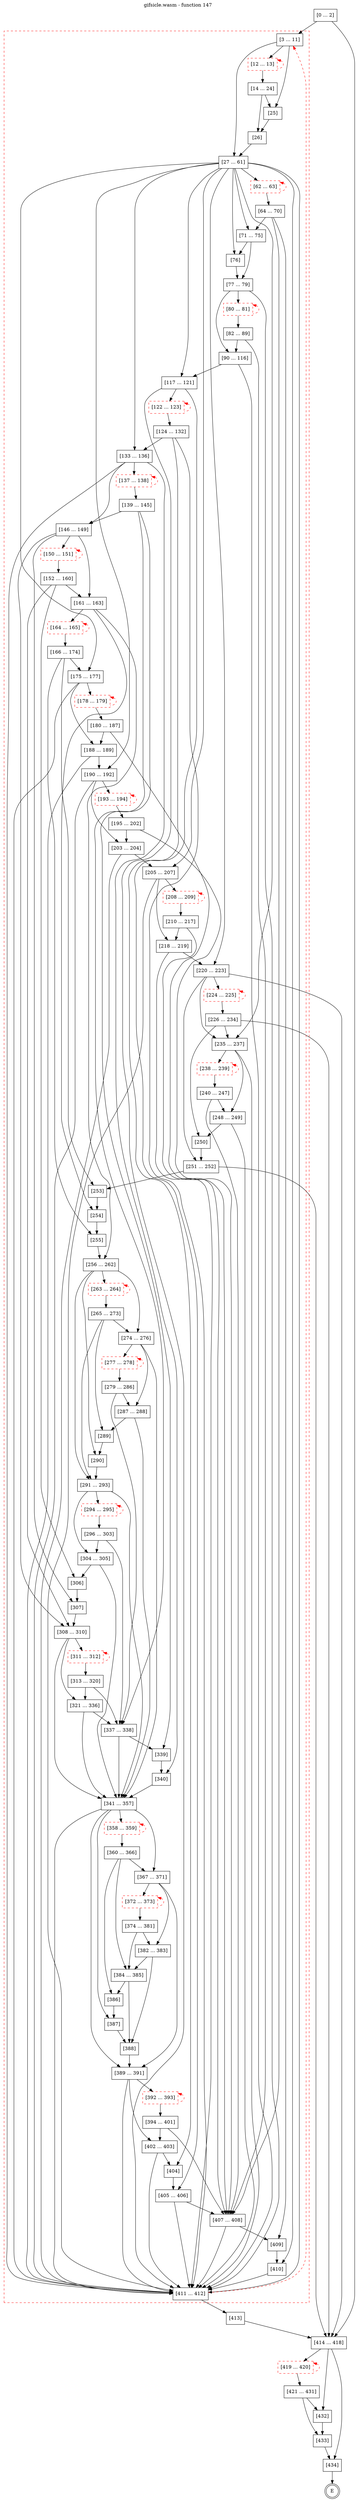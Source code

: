 digraph finite_state_machine {
    label = "gifsicle.wasm - function 147"
    labelloc =  t
    labelfontsize = 16
    labelfontcolor = black
    labelfontname = "Helvetica"
    node [shape = doublecircle]; E ;
    node [shape = box];
    node [shape=box, color=black, style=solid] 0[label="[0 ... 2]"]
    subgraph cluster_3{
    label = "";
    style = dashed color = red;
    node [shape=box, color=black, style=solid] 3[label="[3 ... 11]"]
    node [shape=box, color=red, style=dashed] 12[label="[12 ... 13]"]
    node [shape=box, color=black, style=solid] 14[label="[14 ... 24]"]
    node [shape=box, color=black, style=solid] 25[label="[25]"]
    node [shape=box, color=black, style=solid] 26[label="[26]"]
    node [shape=box, color=black, style=solid] 27[label="[27 ... 61]"]
    node [shape=box, color=red, style=dashed] 62[label="[62 ... 63]"]
    node [shape=box, color=black, style=solid] 64[label="[64 ... 70]"]
    node [shape=box, color=black, style=solid] 71[label="[71 ... 75]"]
    node [shape=box, color=black, style=solid] 76[label="[76]"]
    node [shape=box, color=black, style=solid] 77[label="[77 ... 79]"]
    node [shape=box, color=red, style=dashed] 80[label="[80 ... 81]"]
    node [shape=box, color=black, style=solid] 82[label="[82 ... 89]"]
    node [shape=box, color=black, style=solid] 90[label="[90 ... 116]"]
    node [shape=box, color=black, style=solid] 117[label="[117 ... 121]"]
    node [shape=box, color=red, style=dashed] 122[label="[122 ... 123]"]
    node [shape=box, color=black, style=solid] 124[label="[124 ... 132]"]
    node [shape=box, color=black, style=solid] 133[label="[133 ... 136]"]
    node [shape=box, color=red, style=dashed] 137[label="[137 ... 138]"]
    node [shape=box, color=black, style=solid] 139[label="[139 ... 145]"]
    node [shape=box, color=black, style=solid] 146[label="[146 ... 149]"]
    node [shape=box, color=red, style=dashed] 150[label="[150 ... 151]"]
    node [shape=box, color=black, style=solid] 152[label="[152 ... 160]"]
    node [shape=box, color=black, style=solid] 161[label="[161 ... 163]"]
    node [shape=box, color=red, style=dashed] 164[label="[164 ... 165]"]
    node [shape=box, color=black, style=solid] 166[label="[166 ... 174]"]
    node [shape=box, color=black, style=solid] 175[label="[175 ... 177]"]
    node [shape=box, color=red, style=dashed] 178[label="[178 ... 179]"]
    node [shape=box, color=black, style=solid] 180[label="[180 ... 187]"]
    node [shape=box, color=black, style=solid] 188[label="[188 ... 189]"]
    node [shape=box, color=black, style=solid] 190[label="[190 ... 192]"]
    node [shape=box, color=red, style=dashed] 193[label="[193 ... 194]"]
    node [shape=box, color=black, style=solid] 195[label="[195 ... 202]"]
    node [shape=box, color=black, style=solid] 203[label="[203 ... 204]"]
    node [shape=box, color=black, style=solid] 205[label="[205 ... 207]"]
    node [shape=box, color=red, style=dashed] 208[label="[208 ... 209]"]
    node [shape=box, color=black, style=solid] 210[label="[210 ... 217]"]
    node [shape=box, color=black, style=solid] 218[label="[218 ... 219]"]
    node [shape=box, color=black, style=solid] 220[label="[220 ... 223]"]
    node [shape=box, color=red, style=dashed] 224[label="[224 ... 225]"]
    node [shape=box, color=black, style=solid] 226[label="[226 ... 234]"]
    node [shape=box, color=black, style=solid] 235[label="[235 ... 237]"]
    node [shape=box, color=red, style=dashed] 238[label="[238 ... 239]"]
    node [shape=box, color=black, style=solid] 240[label="[240 ... 247]"]
    node [shape=box, color=black, style=solid] 248[label="[248 ... 249]"]
    node [shape=box, color=black, style=solid] 250[label="[250]"]
    node [shape=box, color=black, style=solid] 251[label="[251 ... 252]"]
    node [shape=box, color=black, style=solid] 253[label="[253]"]
    node [shape=box, color=black, style=solid] 254[label="[254]"]
    node [shape=box, color=black, style=solid] 255[label="[255]"]
    node [shape=box, color=black, style=solid] 256[label="[256 ... 262]"]
    node [shape=box, color=red, style=dashed] 263[label="[263 ... 264]"]
    node [shape=box, color=black, style=solid] 265[label="[265 ... 273]"]
    node [shape=box, color=black, style=solid] 274[label="[274 ... 276]"]
    node [shape=box, color=red, style=dashed] 277[label="[277 ... 278]"]
    node [shape=box, color=black, style=solid] 279[label="[279 ... 286]"]
    node [shape=box, color=black, style=solid] 287[label="[287 ... 288]"]
    node [shape=box, color=black, style=solid] 289[label="[289]"]
    node [shape=box, color=black, style=solid] 290[label="[290]"]
    node [shape=box, color=black, style=solid] 291[label="[291 ... 293]"]
    node [shape=box, color=red, style=dashed] 294[label="[294 ... 295]"]
    node [shape=box, color=black, style=solid] 296[label="[296 ... 303]"]
    node [shape=box, color=black, style=solid] 304[label="[304 ... 305]"]
    node [shape=box, color=black, style=solid] 306[label="[306]"]
    node [shape=box, color=black, style=solid] 307[label="[307]"]
    node [shape=box, color=black, style=solid] 308[label="[308 ... 310]"]
    node [shape=box, color=red, style=dashed] 311[label="[311 ... 312]"]
    node [shape=box, color=black, style=solid] 313[label="[313 ... 320]"]
    node [shape=box, color=black, style=solid] 321[label="[321 ... 336]"]
    node [shape=box, color=black, style=solid] 337[label="[337 ... 338]"]
    node [shape=box, color=black, style=solid] 339[label="[339]"]
    node [shape=box, color=black, style=solid] 340[label="[340]"]
    node [shape=box, color=black, style=solid] 341[label="[341 ... 357]"]
    node [shape=box, color=red, style=dashed] 358[label="[358 ... 359]"]
    node [shape=box, color=black, style=solid] 360[label="[360 ... 366]"]
    node [shape=box, color=black, style=solid] 367[label="[367 ... 371]"]
    node [shape=box, color=red, style=dashed] 372[label="[372 ... 373]"]
    node [shape=box, color=black, style=solid] 374[label="[374 ... 381]"]
    node [shape=box, color=black, style=solid] 382[label="[382 ... 383]"]
    node [shape=box, color=black, style=solid] 384[label="[384 ... 385]"]
    node [shape=box, color=black, style=solid] 386[label="[386]"]
    node [shape=box, color=black, style=solid] 387[label="[387]"]
    node [shape=box, color=black, style=solid] 388[label="[388]"]
    node [shape=box, color=black, style=solid] 389[label="[389 ... 391]"]
    node [shape=box, color=red, style=dashed] 392[label="[392 ... 393]"]
    node [shape=box, color=black, style=solid] 394[label="[394 ... 401]"]
    node [shape=box, color=black, style=solid] 402[label="[402 ... 403]"]
    node [shape=box, color=black, style=solid] 404[label="[404]"]
    node [shape=box, color=black, style=solid] 405[label="[405 ... 406]"]
    node [shape=box, color=black, style=solid] 407[label="[407 ... 408]"]
    node [shape=box, color=black, style=solid] 409[label="[409]"]
    node [shape=box, color=black, style=solid] 410[label="[410]"]
    node [shape=box, color=black, style=solid] 411[label="[411 ... 412]"]
    }
    node [shape=box, color=black, style=solid] 413[label="[413]"]
    node [shape=box, color=black, style=solid] 414[label="[414 ... 418]"]
    node [shape=box, color=red, style=dashed] 419[label="[419 ... 420]"]
    node [shape=box, color=black, style=solid] 421[label="[421 ... 431]"]
    node [shape=box, color=black, style=solid] 432[label="[432]"]
    node [shape=box, color=black, style=solid] 433[label="[433]"]
    node [shape=box, color=black, style=solid] 434[label="[434]"]
    0 -> 3;
    0 -> 414;
    3 -> 12;
    3 -> 25;
    3 -> 27;
    12 -> 14;
    12 -> 12[style="dashed" color="red" dir=back];
    14 -> 25;
    14 -> 26;
    25 -> 26;
    26 -> 27;
    27 -> 62;
    27 -> 71;
    27 -> 76;
    27 -> 117;
    27 -> 133;
    27 -> 175;
    27 -> 190;
    27 -> 205;
    27 -> 220;
    27 -> 235;
    27 -> 410;
    27 -> 411;
    62 -> 64;
    62 -> 62[style="dashed" color="red" dir=back];
    64 -> 71;
    64 -> 407;
    64 -> 409;
    71 -> 76;
    71 -> 77;
    76 -> 77;
    77 -> 80;
    77 -> 90;
    77 -> 411;
    80 -> 82;
    80 -> 80[style="dashed" color="red" dir=back];
    82 -> 90;
    82 -> 407;
    90 -> 117;
    90 -> 411;
    117 -> 122;
    117 -> 405;
    117 -> 411;
    122 -> 124;
    122 -> 122[style="dashed" color="red" dir=back];
    124 -> 133;
    124 -> 404;
    124 -> 411;
    133 -> 137;
    133 -> 146;
    133 -> 340;
    133 -> 411;
    137 -> 139;
    137 -> 137[style="dashed" color="red" dir=back];
    139 -> 146;
    139 -> 337;
    139 -> 339;
    146 -> 150;
    146 -> 161;
    146 -> 307;
    146 -> 308;
    150 -> 152;
    150 -> 150[style="dashed" color="red" dir=back];
    152 -> 161;
    152 -> 306;
    152 -> 308;
    161 -> 164;
    161 -> 254;
    161 -> 256;
    164 -> 166;
    164 -> 164[style="dashed" color="red" dir=back];
    166 -> 175;
    166 -> 253;
    166 -> 255;
    175 -> 178;
    175 -> 188;
    175 -> 411;
    178 -> 180;
    178 -> 178[style="dashed" color="red" dir=back];
    180 -> 188;
    180 -> 407;
    188 -> 190;
    188 -> 411;
    190 -> 193;
    190 -> 203;
    190 -> 411;
    193 -> 195;
    193 -> 193[style="dashed" color="red" dir=back];
    195 -> 203;
    195 -> 407;
    203 -> 205;
    203 -> 411;
    205 -> 208;
    205 -> 218;
    205 -> 411;
    208 -> 210;
    208 -> 208[style="dashed" color="red" dir=back];
    210 -> 218;
    210 -> 407;
    218 -> 220;
    218 -> 411;
    220 -> 224;
    220 -> 235;
    220 -> 251;
    220 -> 414;
    224 -> 226;
    224 -> 224[style="dashed" color="red" dir=back];
    226 -> 235;
    226 -> 250;
    226 -> 414;
    235 -> 238;
    235 -> 248;
    235 -> 411;
    238 -> 240;
    238 -> 238[style="dashed" color="red" dir=back];
    240 -> 248;
    240 -> 407;
    248 -> 250;
    248 -> 411;
    250 -> 251;
    251 -> 253;
    251 -> 414;
    253 -> 254;
    254 -> 255;
    255 -> 256;
    256 -> 263;
    256 -> 274;
    256 -> 290;
    256 -> 291;
    263 -> 265;
    263 -> 263[style="dashed" color="red" dir=back];
    265 -> 274;
    265 -> 289;
    265 -> 291;
    274 -> 277;
    274 -> 287;
    274 -> 341;
    277 -> 279;
    277 -> 277[style="dashed" color="red" dir=back];
    279 -> 287;
    279 -> 337;
    287 -> 289;
    287 -> 341;
    289 -> 290;
    290 -> 291;
    291 -> 294;
    291 -> 304;
    291 -> 341;
    294 -> 296;
    294 -> 294[style="dashed" color="red" dir=back];
    296 -> 304;
    296 -> 337;
    304 -> 306;
    304 -> 341;
    306 -> 307;
    307 -> 308;
    308 -> 311;
    308 -> 321;
    308 -> 341;
    311 -> 313;
    311 -> 311[style="dashed" color="red" dir=back];
    313 -> 321;
    313 -> 337;
    321 -> 337;
    321 -> 341;
    337 -> 339;
    337 -> 341;
    339 -> 340;
    340 -> 341;
    341 -> 358;
    341 -> 367;
    341 -> 387;
    341 -> 389;
    341 -> 411;
    358 -> 360;
    358 -> 358[style="dashed" color="red" dir=back];
    360 -> 367;
    360 -> 384;
    360 -> 386;
    367 -> 372;
    367 -> 382;
    367 -> 389;
    372 -> 374;
    372 -> 372[style="dashed" color="red" dir=back];
    374 -> 382;
    374 -> 384;
    382 -> 384;
    382 -> 388;
    384 -> 386;
    384 -> 388;
    386 -> 387;
    387 -> 388;
    388 -> 389;
    389 -> 392;
    389 -> 402;
    389 -> 411;
    392 -> 394;
    392 -> 392[style="dashed" color="red" dir=back];
    394 -> 402;
    394 -> 407;
    402 -> 404;
    402 -> 411;
    404 -> 405;
    405 -> 407;
    405 -> 411;
    407 -> 409;
    407 -> 411;
    409 -> 410;
    410 -> 411;
    411 -> 3[style="dashed" color="red"];
    411 -> 413;
    413 -> 414;
    414 -> 419;
    414 -> 432;
    414 -> 434;
    419 -> 421;
    419 -> 419[style="dashed" color="red" dir=back];
    421 -> 432;
    421 -> 433;
    432 -> 433;
    433 -> 434;
    434 -> E;
}
